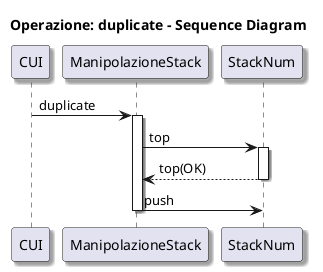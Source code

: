 @startuml 

skinparam Shadowing true

title Operazione: duplicate - Sequence Diagram

CUI -> ManipolazioneStack: duplicate
activate ManipolazioneStack
ManipolazioneStack -> StackNum: top
activate StackNum
StackNum --> ManipolazioneStack: top(OK)
deactivate StackNum
ManipolazioneStack -> StackNum : push
deactivate ManipolazioneStack
'!include ../../plantuml-styles/ae-copyright-footer.txt
@endumlperazione